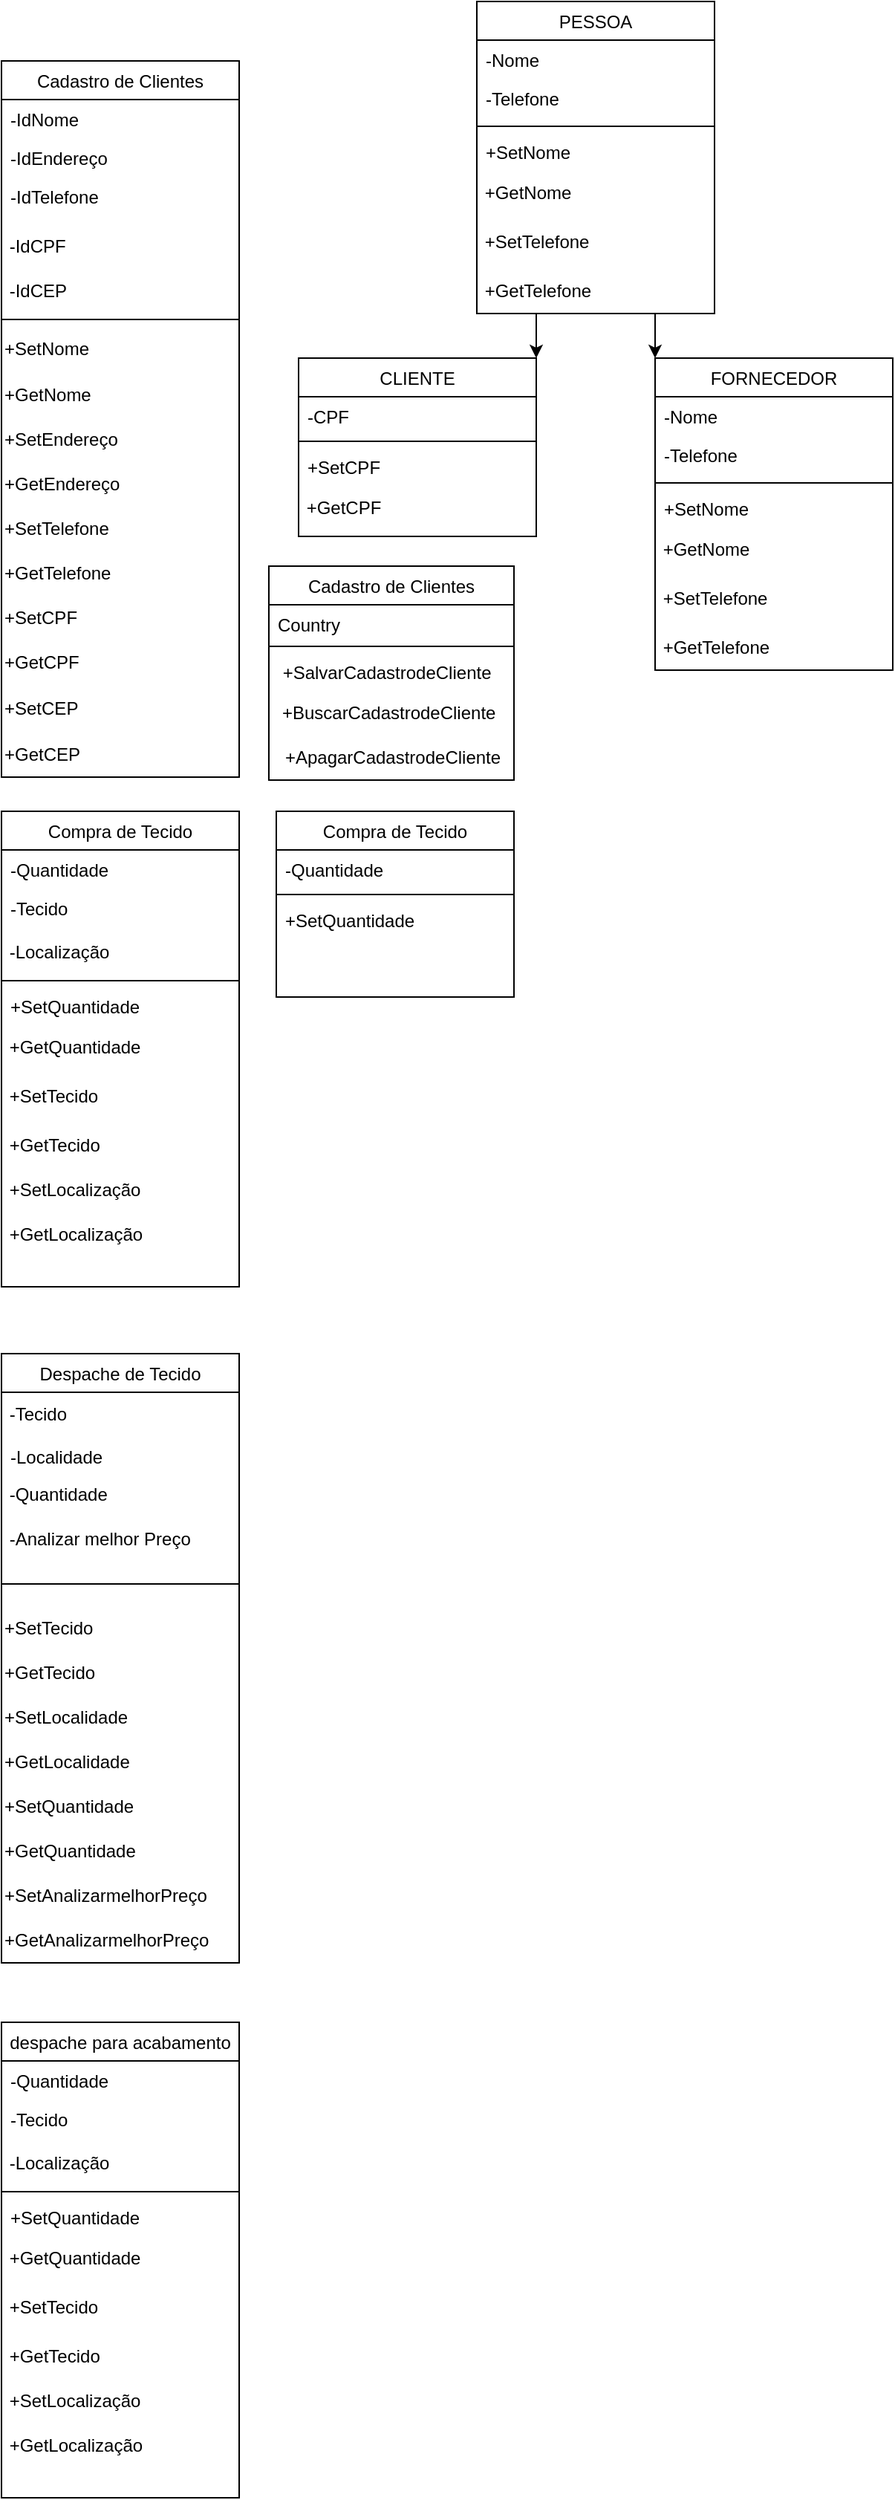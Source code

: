 <mxfile version="24.5.5" type="device">
  <diagram name="Página-1" id="66R1Y63IcwDj4s7t1qAx">
    <mxGraphModel dx="1434" dy="782" grid="1" gridSize="10" guides="1" tooltips="1" connect="1" arrows="1" fold="1" page="1" pageScale="1" pageWidth="827" pageHeight="1169" math="0" shadow="0">
      <root>
        <mxCell id="0" />
        <mxCell id="1" parent="0" />
        <mxCell id="_1VLT938DqR2A3AVk_09-1" value="Compra de Tecido" style="swimlane;fontStyle=0;align=center;verticalAlign=top;childLayout=stackLayout;horizontal=1;startSize=26;horizontalStack=0;resizeParent=1;resizeLast=0;collapsible=1;marginBottom=0;rounded=0;shadow=0;strokeWidth=1;" parent="1" vertex="1">
          <mxGeometry x="40" y="585" width="160" height="320" as="geometry">
            <mxRectangle x="130" y="380" width="160" height="26" as="alternateBounds" />
          </mxGeometry>
        </mxCell>
        <mxCell id="_1VLT938DqR2A3AVk_09-2" value="-Quantidade" style="text;align=left;verticalAlign=top;spacingLeft=4;spacingRight=4;overflow=hidden;rotatable=0;points=[[0,0.5],[1,0.5]];portConstraint=eastwest;" parent="_1VLT938DqR2A3AVk_09-1" vertex="1">
          <mxGeometry y="26" width="160" height="26" as="geometry" />
        </mxCell>
        <mxCell id="_1VLT938DqR2A3AVk_09-3" value="-Tecido" style="text;align=left;verticalAlign=top;spacingLeft=4;spacingRight=4;overflow=hidden;rotatable=0;points=[[0,0.5],[1,0.5]];portConstraint=eastwest;rounded=0;shadow=0;html=0;" parent="_1VLT938DqR2A3AVk_09-1" vertex="1">
          <mxGeometry y="52" width="160" height="28" as="geometry" />
        </mxCell>
        <mxCell id="_1VLT938DqR2A3AVk_09-4" value="&amp;nbsp;-Localização" style="text;html=1;align=left;verticalAlign=middle;whiteSpace=wrap;rounded=0;" parent="_1VLT938DqR2A3AVk_09-1" vertex="1">
          <mxGeometry y="80" width="160" height="30" as="geometry" />
        </mxCell>
        <mxCell id="_1VLT938DqR2A3AVk_09-5" value="" style="line;html=1;strokeWidth=1;align=left;verticalAlign=middle;spacingTop=-1;spacingLeft=3;spacingRight=3;rotatable=0;labelPosition=right;points=[];portConstraint=eastwest;" parent="_1VLT938DqR2A3AVk_09-1" vertex="1">
          <mxGeometry y="110" width="160" height="8" as="geometry" />
        </mxCell>
        <mxCell id="_1VLT938DqR2A3AVk_09-6" value="+SetQuantidade" style="text;align=left;verticalAlign=top;spacingLeft=4;spacingRight=4;overflow=hidden;rotatable=0;points=[[0,0.5],[1,0.5]];portConstraint=eastwest;" parent="_1VLT938DqR2A3AVk_09-1" vertex="1">
          <mxGeometry y="118" width="160" height="26" as="geometry" />
        </mxCell>
        <mxCell id="_1VLT938DqR2A3AVk_09-7" value="&amp;nbsp;+GetQuantidade" style="text;html=1;align=left;verticalAlign=middle;whiteSpace=wrap;rounded=0;" parent="_1VLT938DqR2A3AVk_09-1" vertex="1">
          <mxGeometry y="144" width="160" height="30" as="geometry" />
        </mxCell>
        <mxCell id="_1VLT938DqR2A3AVk_09-8" value="&amp;nbsp;+SetTecido" style="text;html=1;align=left;verticalAlign=middle;whiteSpace=wrap;rounded=0;" parent="_1VLT938DqR2A3AVk_09-1" vertex="1">
          <mxGeometry y="174" width="160" height="36" as="geometry" />
        </mxCell>
        <mxCell id="_1VLT938DqR2A3AVk_09-9" value="&amp;nbsp;+GetTecido" style="text;html=1;align=left;verticalAlign=middle;whiteSpace=wrap;rounded=0;" parent="_1VLT938DqR2A3AVk_09-1" vertex="1">
          <mxGeometry y="210" width="160" height="30" as="geometry" />
        </mxCell>
        <mxCell id="_1VLT938DqR2A3AVk_09-10" value="&amp;nbsp;+SetLocalização" style="text;html=1;align=left;verticalAlign=middle;whiteSpace=wrap;rounded=0;" parent="_1VLT938DqR2A3AVk_09-1" vertex="1">
          <mxGeometry y="240" width="160" height="30" as="geometry" />
        </mxCell>
        <mxCell id="_1VLT938DqR2A3AVk_09-11" value="&amp;nbsp;+GetLocalização" style="text;html=1;align=left;verticalAlign=middle;whiteSpace=wrap;rounded=0;" parent="_1VLT938DqR2A3AVk_09-1" vertex="1">
          <mxGeometry y="270" width="160" height="30" as="geometry" />
        </mxCell>
        <mxCell id="_1VLT938DqR2A3AVk_09-12" value="Despache de Tecido" style="swimlane;fontStyle=0;align=center;verticalAlign=top;childLayout=stackLayout;horizontal=1;startSize=26;horizontalStack=0;resizeParent=1;resizeLast=0;collapsible=1;marginBottom=0;rounded=0;shadow=0;strokeWidth=1;" parent="1" vertex="1">
          <mxGeometry x="40" y="950" width="160" height="410" as="geometry">
            <mxRectangle x="340" y="380" width="170" height="26" as="alternateBounds" />
          </mxGeometry>
        </mxCell>
        <mxCell id="_1VLT938DqR2A3AVk_09-13" value="&amp;nbsp;-Tecido" style="text;html=1;align=left;verticalAlign=middle;whiteSpace=wrap;rounded=0;" parent="_1VLT938DqR2A3AVk_09-12" vertex="1">
          <mxGeometry y="26" width="160" height="30" as="geometry" />
        </mxCell>
        <mxCell id="_1VLT938DqR2A3AVk_09-14" value="-Localidade" style="text;align=left;verticalAlign=top;spacingLeft=4;spacingRight=4;overflow=hidden;rotatable=0;points=[[0,0.5],[1,0.5]];portConstraint=eastwest;" parent="_1VLT938DqR2A3AVk_09-12" vertex="1">
          <mxGeometry y="56" width="160" height="24" as="geometry" />
        </mxCell>
        <mxCell id="_1VLT938DqR2A3AVk_09-15" value="&amp;nbsp;-Quantidade" style="text;html=1;align=left;verticalAlign=middle;whiteSpace=wrap;rounded=0;" parent="_1VLT938DqR2A3AVk_09-12" vertex="1">
          <mxGeometry y="80" width="160" height="30" as="geometry" />
        </mxCell>
        <mxCell id="_1VLT938DqR2A3AVk_09-16" value="&amp;nbsp;-Analizar melhor Preço" style="text;html=1;align=left;verticalAlign=middle;whiteSpace=wrap;rounded=0;" parent="_1VLT938DqR2A3AVk_09-12" vertex="1">
          <mxGeometry y="110" width="160" height="30" as="geometry" />
        </mxCell>
        <mxCell id="_1VLT938DqR2A3AVk_09-17" value="" style="line;html=1;strokeWidth=1;align=left;verticalAlign=middle;spacingTop=-1;spacingLeft=3;spacingRight=3;rotatable=0;labelPosition=right;points=[];portConstraint=eastwest;" parent="_1VLT938DqR2A3AVk_09-12" vertex="1">
          <mxGeometry y="140" width="160" height="30" as="geometry" />
        </mxCell>
        <mxCell id="MtZPz0ipIacqZEO0hWxU-63" value="+SetTecido" style="text;html=1;align=left;verticalAlign=middle;whiteSpace=wrap;rounded=0;" vertex="1" parent="_1VLT938DqR2A3AVk_09-12">
          <mxGeometry y="170" width="160" height="30" as="geometry" />
        </mxCell>
        <mxCell id="MtZPz0ipIacqZEO0hWxU-64" value="+GetTecido" style="text;html=1;align=left;verticalAlign=middle;whiteSpace=wrap;rounded=0;" vertex="1" parent="_1VLT938DqR2A3AVk_09-12">
          <mxGeometry y="200" width="160" height="30" as="geometry" />
        </mxCell>
        <mxCell id="MtZPz0ipIacqZEO0hWxU-65" value="+SetLocalidade" style="text;html=1;align=left;verticalAlign=middle;whiteSpace=wrap;rounded=0;" vertex="1" parent="_1VLT938DqR2A3AVk_09-12">
          <mxGeometry y="230" width="160" height="30" as="geometry" />
        </mxCell>
        <mxCell id="MtZPz0ipIacqZEO0hWxU-66" value="+GetLocalidade" style="text;html=1;align=left;verticalAlign=middle;whiteSpace=wrap;rounded=0;" vertex="1" parent="_1VLT938DqR2A3AVk_09-12">
          <mxGeometry y="260" width="160" height="30" as="geometry" />
        </mxCell>
        <mxCell id="MtZPz0ipIacqZEO0hWxU-67" value="+SetQuantidade" style="text;html=1;align=left;verticalAlign=middle;whiteSpace=wrap;rounded=0;" vertex="1" parent="_1VLT938DqR2A3AVk_09-12">
          <mxGeometry y="290" width="160" height="30" as="geometry" />
        </mxCell>
        <mxCell id="MtZPz0ipIacqZEO0hWxU-68" value="+GetQuantidade" style="text;html=1;align=left;verticalAlign=middle;whiteSpace=wrap;rounded=0;" vertex="1" parent="_1VLT938DqR2A3AVk_09-12">
          <mxGeometry y="320" width="160" height="30" as="geometry" />
        </mxCell>
        <mxCell id="MtZPz0ipIacqZEO0hWxU-69" value="+SetAnalizarmelhorPreço" style="text;html=1;align=left;verticalAlign=middle;whiteSpace=wrap;rounded=0;" vertex="1" parent="_1VLT938DqR2A3AVk_09-12">
          <mxGeometry y="350" width="160" height="30" as="geometry" />
        </mxCell>
        <mxCell id="MtZPz0ipIacqZEO0hWxU-70" value="+GetAnalizarmelhorPreço" style="text;html=1;align=left;verticalAlign=middle;whiteSpace=wrap;rounded=0;" vertex="1" parent="_1VLT938DqR2A3AVk_09-12">
          <mxGeometry y="380" width="160" height="30" as="geometry" />
        </mxCell>
        <mxCell id="_1VLT938DqR2A3AVk_09-18" value="Cadastro de Clientes" style="swimlane;fontStyle=0;align=center;verticalAlign=top;childLayout=stackLayout;horizontal=1;startSize=26;horizontalStack=0;resizeParent=1;resizeLast=0;collapsible=1;marginBottom=0;rounded=0;shadow=0;strokeWidth=1;" parent="1" vertex="1">
          <mxGeometry x="220" y="420" width="165" height="144" as="geometry">
            <mxRectangle x="550" y="140" width="160" height="26" as="alternateBounds" />
          </mxGeometry>
        </mxCell>
        <mxCell id="_1VLT938DqR2A3AVk_09-19" value="Country" style="text;align=left;verticalAlign=top;spacingLeft=4;spacingRight=4;overflow=hidden;rotatable=0;points=[[0,0.5],[1,0.5]];portConstraint=eastwest;rounded=0;shadow=0;html=0;" parent="_1VLT938DqR2A3AVk_09-18" vertex="1">
          <mxGeometry y="26" width="165" height="24" as="geometry" />
        </mxCell>
        <mxCell id="_1VLT938DqR2A3AVk_09-20" value="" style="line;html=1;strokeWidth=1;align=left;verticalAlign=middle;spacingTop=-1;spacingLeft=3;spacingRight=3;rotatable=0;labelPosition=right;points=[];portConstraint=eastwest;" parent="_1VLT938DqR2A3AVk_09-18" vertex="1">
          <mxGeometry y="50" width="165" height="8" as="geometry" />
        </mxCell>
        <mxCell id="_1VLT938DqR2A3AVk_09-21" value=" +SalvarCadastrodeCliente" style="text;align=left;verticalAlign=top;spacingLeft=4;spacingRight=4;overflow=hidden;rotatable=0;points=[[0,0.5],[1,0.5]];portConstraint=eastwest;" parent="_1VLT938DqR2A3AVk_09-18" vertex="1">
          <mxGeometry y="58" width="165" height="26" as="geometry" />
        </mxCell>
        <mxCell id="_1VLT938DqR2A3AVk_09-22" value="+BuscarCadastrodeCliente&amp;nbsp;" style="text;html=1;align=center;verticalAlign=middle;whiteSpace=wrap;rounded=0;" parent="_1VLT938DqR2A3AVk_09-18" vertex="1">
          <mxGeometry y="84" width="165" height="30" as="geometry" />
        </mxCell>
        <mxCell id="_1VLT938DqR2A3AVk_09-23" value="+ApagarCadastrodeCliente" style="text;html=1;align=center;verticalAlign=middle;resizable=0;points=[];autosize=1;strokeColor=none;fillColor=none;" parent="_1VLT938DqR2A3AVk_09-18" vertex="1">
          <mxGeometry y="114" width="165" height="30" as="geometry" />
        </mxCell>
        <mxCell id="_1VLT938DqR2A3AVk_09-24" value="Cadastro de Clientes" style="swimlane;fontStyle=0;align=center;verticalAlign=top;childLayout=stackLayout;horizontal=1;startSize=26;horizontalStack=0;resizeParent=1;resizeLast=0;collapsible=1;marginBottom=0;rounded=0;shadow=0;strokeWidth=1;" parent="1" vertex="1">
          <mxGeometry x="40" y="80" width="160" height="482" as="geometry">
            <mxRectangle x="550" y="140" width="160" height="26" as="alternateBounds" />
          </mxGeometry>
        </mxCell>
        <mxCell id="_1VLT938DqR2A3AVk_09-25" value="-IdNome" style="text;align=left;verticalAlign=top;spacingLeft=4;spacingRight=4;overflow=hidden;rotatable=0;points=[[0,0.5],[1,0.5]];portConstraint=eastwest;" parent="_1VLT938DqR2A3AVk_09-24" vertex="1">
          <mxGeometry y="26" width="160" height="26" as="geometry" />
        </mxCell>
        <mxCell id="_1VLT938DqR2A3AVk_09-26" value="-IdEndereço" style="text;align=left;verticalAlign=top;spacingLeft=4;spacingRight=4;overflow=hidden;rotatable=0;points=[[0,0.5],[1,0.5]];portConstraint=eastwest;rounded=0;shadow=0;html=0;" parent="_1VLT938DqR2A3AVk_09-24" vertex="1">
          <mxGeometry y="52" width="160" height="26" as="geometry" />
        </mxCell>
        <mxCell id="_1VLT938DqR2A3AVk_09-27" value="-IdTelefone" style="text;align=left;verticalAlign=top;spacingLeft=4;spacingRight=4;overflow=hidden;rotatable=0;points=[[0,0.5],[1,0.5]];portConstraint=eastwest;rounded=0;shadow=0;html=0;" parent="_1VLT938DqR2A3AVk_09-24" vertex="1">
          <mxGeometry y="78" width="160" height="32" as="geometry" />
        </mxCell>
        <mxCell id="_1VLT938DqR2A3AVk_09-28" value="&lt;div style=&quot;&quot;&gt;&lt;span style=&quot;background-color: initial;&quot;&gt;&amp;nbsp;-IdCPF&lt;/span&gt;&lt;/div&gt;" style="text;html=1;align=left;verticalAlign=middle;whiteSpace=wrap;rounded=0;" parent="_1VLT938DqR2A3AVk_09-24" vertex="1">
          <mxGeometry y="110" width="160" height="30" as="geometry" />
        </mxCell>
        <mxCell id="_1VLT938DqR2A3AVk_09-29" value="&amp;nbsp;-IdCEP" style="text;html=1;align=left;verticalAlign=middle;whiteSpace=wrap;rounded=0;" parent="_1VLT938DqR2A3AVk_09-24" vertex="1">
          <mxGeometry y="140" width="160" height="30" as="geometry" />
        </mxCell>
        <mxCell id="_1VLT938DqR2A3AVk_09-30" value="" style="line;html=1;strokeWidth=1;align=left;verticalAlign=middle;spacingTop=-1;spacingLeft=3;spacingRight=3;rotatable=0;labelPosition=right;points=[];portConstraint=eastwest;" parent="_1VLT938DqR2A3AVk_09-24" vertex="1">
          <mxGeometry y="170" width="160" height="8" as="geometry" />
        </mxCell>
        <mxCell id="_1VLT938DqR2A3AVk_09-31" value="+SetNome" style="text;html=1;align=left;verticalAlign=middle;whiteSpace=wrap;rounded=0;" parent="_1VLT938DqR2A3AVk_09-24" vertex="1">
          <mxGeometry y="178" width="160" height="32" as="geometry" />
        </mxCell>
        <mxCell id="_1VLT938DqR2A3AVk_09-32" value="+GetNome" style="text;html=1;align=left;verticalAlign=middle;whiteSpace=wrap;rounded=0;" parent="_1VLT938DqR2A3AVk_09-24" vertex="1">
          <mxGeometry y="210" width="160" height="30" as="geometry" />
        </mxCell>
        <mxCell id="_1VLT938DqR2A3AVk_09-33" value="+SetEndereço" style="text;html=1;align=left;verticalAlign=middle;whiteSpace=wrap;rounded=0;" parent="_1VLT938DqR2A3AVk_09-24" vertex="1">
          <mxGeometry y="240" width="160" height="30" as="geometry" />
        </mxCell>
        <mxCell id="_1VLT938DqR2A3AVk_09-34" value="+GetEndereço" style="text;html=1;align=left;verticalAlign=middle;whiteSpace=wrap;rounded=0;" parent="_1VLT938DqR2A3AVk_09-24" vertex="1">
          <mxGeometry y="270" width="160" height="30" as="geometry" />
        </mxCell>
        <mxCell id="_1VLT938DqR2A3AVk_09-35" value="+SetTelefone" style="text;html=1;align=left;verticalAlign=middle;whiteSpace=wrap;rounded=0;" parent="_1VLT938DqR2A3AVk_09-24" vertex="1">
          <mxGeometry y="300" width="160" height="30" as="geometry" />
        </mxCell>
        <mxCell id="_1VLT938DqR2A3AVk_09-36" value="+GetTelefone" style="text;html=1;align=left;verticalAlign=middle;whiteSpace=wrap;rounded=0;" parent="_1VLT938DqR2A3AVk_09-24" vertex="1">
          <mxGeometry y="330" width="160" height="30" as="geometry" />
        </mxCell>
        <mxCell id="_1VLT938DqR2A3AVk_09-37" value="+SetCPF" style="text;html=1;align=left;verticalAlign=middle;whiteSpace=wrap;rounded=0;" parent="_1VLT938DqR2A3AVk_09-24" vertex="1">
          <mxGeometry y="360" width="160" height="30" as="geometry" />
        </mxCell>
        <mxCell id="_1VLT938DqR2A3AVk_09-38" value="+GetCPF" style="text;html=1;align=left;verticalAlign=middle;whiteSpace=wrap;rounded=0;" parent="_1VLT938DqR2A3AVk_09-24" vertex="1">
          <mxGeometry y="390" width="160" height="30" as="geometry" />
        </mxCell>
        <mxCell id="_1VLT938DqR2A3AVk_09-39" value="+SetCEP" style="text;html=1;align=left;verticalAlign=middle;whiteSpace=wrap;rounded=0;" parent="_1VLT938DqR2A3AVk_09-24" vertex="1">
          <mxGeometry y="420" width="160" height="32" as="geometry" />
        </mxCell>
        <mxCell id="_1VLT938DqR2A3AVk_09-40" value="+GetCEP" style="text;html=1;align=left;verticalAlign=middle;whiteSpace=wrap;rounded=0;" parent="_1VLT938DqR2A3AVk_09-24" vertex="1">
          <mxGeometry y="452" width="160" height="30" as="geometry" />
        </mxCell>
        <mxCell id="MtZPz0ipIacqZEO0hWxU-2" value="PESSOA" style="swimlane;fontStyle=0;align=center;verticalAlign=top;childLayout=stackLayout;horizontal=1;startSize=26;horizontalStack=0;resizeParent=1;resizeLast=0;collapsible=1;marginBottom=0;rounded=0;shadow=0;strokeWidth=1;" vertex="1" parent="1">
          <mxGeometry x="360" y="40" width="160" height="210" as="geometry">
            <mxRectangle x="130" y="380" width="160" height="26" as="alternateBounds" />
          </mxGeometry>
        </mxCell>
        <mxCell id="MtZPz0ipIacqZEO0hWxU-3" value="-Nome" style="text;align=left;verticalAlign=top;spacingLeft=4;spacingRight=4;overflow=hidden;rotatable=0;points=[[0,0.5],[1,0.5]];portConstraint=eastwest;" vertex="1" parent="MtZPz0ipIacqZEO0hWxU-2">
          <mxGeometry y="26" width="160" height="26" as="geometry" />
        </mxCell>
        <mxCell id="MtZPz0ipIacqZEO0hWxU-4" value="-Telefone" style="text;align=left;verticalAlign=top;spacingLeft=4;spacingRight=4;overflow=hidden;rotatable=0;points=[[0,0.5],[1,0.5]];portConstraint=eastwest;rounded=0;shadow=0;html=0;" vertex="1" parent="MtZPz0ipIacqZEO0hWxU-2">
          <mxGeometry y="52" width="160" height="28" as="geometry" />
        </mxCell>
        <mxCell id="MtZPz0ipIacqZEO0hWxU-6" value="" style="line;html=1;strokeWidth=1;align=left;verticalAlign=middle;spacingTop=-1;spacingLeft=3;spacingRight=3;rotatable=0;labelPosition=right;points=[];portConstraint=eastwest;" vertex="1" parent="MtZPz0ipIacqZEO0hWxU-2">
          <mxGeometry y="80" width="160" height="8" as="geometry" />
        </mxCell>
        <mxCell id="MtZPz0ipIacqZEO0hWxU-7" value="+SetNome" style="text;align=left;verticalAlign=top;spacingLeft=4;spacingRight=4;overflow=hidden;rotatable=0;points=[[0,0.5],[1,0.5]];portConstraint=eastwest;" vertex="1" parent="MtZPz0ipIacqZEO0hWxU-2">
          <mxGeometry y="88" width="160" height="26" as="geometry" />
        </mxCell>
        <mxCell id="MtZPz0ipIacqZEO0hWxU-8" value="&amp;nbsp;+GetNome" style="text;html=1;align=left;verticalAlign=middle;whiteSpace=wrap;rounded=0;" vertex="1" parent="MtZPz0ipIacqZEO0hWxU-2">
          <mxGeometry y="114" width="160" height="30" as="geometry" />
        </mxCell>
        <mxCell id="MtZPz0ipIacqZEO0hWxU-9" value="&amp;nbsp;+SetTelefone" style="text;html=1;align=left;verticalAlign=middle;whiteSpace=wrap;rounded=0;" vertex="1" parent="MtZPz0ipIacqZEO0hWxU-2">
          <mxGeometry y="144" width="160" height="36" as="geometry" />
        </mxCell>
        <mxCell id="MtZPz0ipIacqZEO0hWxU-10" value="&amp;nbsp;+GetTelefone" style="text;html=1;align=left;verticalAlign=middle;whiteSpace=wrap;rounded=0;" vertex="1" parent="MtZPz0ipIacqZEO0hWxU-2">
          <mxGeometry y="180" width="160" height="30" as="geometry" />
        </mxCell>
        <mxCell id="MtZPz0ipIacqZEO0hWxU-21" value="CLIENTE" style="swimlane;fontStyle=0;align=center;verticalAlign=top;childLayout=stackLayout;horizontal=1;startSize=26;horizontalStack=0;resizeParent=1;resizeLast=0;collapsible=1;marginBottom=0;rounded=0;shadow=0;strokeWidth=1;" vertex="1" parent="1">
          <mxGeometry x="240" y="280" width="160" height="120" as="geometry">
            <mxRectangle x="130" y="380" width="160" height="26" as="alternateBounds" />
          </mxGeometry>
        </mxCell>
        <mxCell id="MtZPz0ipIacqZEO0hWxU-22" value="-CPF" style="text;align=left;verticalAlign=top;spacingLeft=4;spacingRight=4;overflow=hidden;rotatable=0;points=[[0,0.5],[1,0.5]];portConstraint=eastwest;" vertex="1" parent="MtZPz0ipIacqZEO0hWxU-21">
          <mxGeometry y="26" width="160" height="26" as="geometry" />
        </mxCell>
        <mxCell id="MtZPz0ipIacqZEO0hWxU-24" value="" style="line;html=1;strokeWidth=1;align=left;verticalAlign=middle;spacingTop=-1;spacingLeft=3;spacingRight=3;rotatable=0;labelPosition=right;points=[];portConstraint=eastwest;" vertex="1" parent="MtZPz0ipIacqZEO0hWxU-21">
          <mxGeometry y="52" width="160" height="8" as="geometry" />
        </mxCell>
        <mxCell id="MtZPz0ipIacqZEO0hWxU-25" value="+SetCPF" style="text;align=left;verticalAlign=top;spacingLeft=4;spacingRight=4;overflow=hidden;rotatable=0;points=[[0,0.5],[1,0.5]];portConstraint=eastwest;" vertex="1" parent="MtZPz0ipIacqZEO0hWxU-21">
          <mxGeometry y="60" width="160" height="26" as="geometry" />
        </mxCell>
        <mxCell id="MtZPz0ipIacqZEO0hWxU-26" value="&amp;nbsp;+GetCPF" style="text;html=1;align=left;verticalAlign=middle;whiteSpace=wrap;rounded=0;" vertex="1" parent="MtZPz0ipIacqZEO0hWxU-21">
          <mxGeometry y="86" width="160" height="30" as="geometry" />
        </mxCell>
        <mxCell id="MtZPz0ipIacqZEO0hWxU-29" value="FORNECEDOR" style="swimlane;fontStyle=0;align=center;verticalAlign=top;childLayout=stackLayout;horizontal=1;startSize=26;horizontalStack=0;resizeParent=1;resizeLast=0;collapsible=1;marginBottom=0;rounded=0;shadow=0;strokeWidth=1;" vertex="1" parent="1">
          <mxGeometry x="480" y="280" width="160" height="210" as="geometry">
            <mxRectangle x="130" y="380" width="160" height="26" as="alternateBounds" />
          </mxGeometry>
        </mxCell>
        <mxCell id="MtZPz0ipIacqZEO0hWxU-30" value="-Nome" style="text;align=left;verticalAlign=top;spacingLeft=4;spacingRight=4;overflow=hidden;rotatable=0;points=[[0,0.5],[1,0.5]];portConstraint=eastwest;" vertex="1" parent="MtZPz0ipIacqZEO0hWxU-29">
          <mxGeometry y="26" width="160" height="26" as="geometry" />
        </mxCell>
        <mxCell id="MtZPz0ipIacqZEO0hWxU-31" value="-Telefone" style="text;align=left;verticalAlign=top;spacingLeft=4;spacingRight=4;overflow=hidden;rotatable=0;points=[[0,0.5],[1,0.5]];portConstraint=eastwest;rounded=0;shadow=0;html=0;" vertex="1" parent="MtZPz0ipIacqZEO0hWxU-29">
          <mxGeometry y="52" width="160" height="28" as="geometry" />
        </mxCell>
        <mxCell id="MtZPz0ipIacqZEO0hWxU-32" value="" style="line;html=1;strokeWidth=1;align=left;verticalAlign=middle;spacingTop=-1;spacingLeft=3;spacingRight=3;rotatable=0;labelPosition=right;points=[];portConstraint=eastwest;" vertex="1" parent="MtZPz0ipIacqZEO0hWxU-29">
          <mxGeometry y="80" width="160" height="8" as="geometry" />
        </mxCell>
        <mxCell id="MtZPz0ipIacqZEO0hWxU-33" value="+SetNome" style="text;align=left;verticalAlign=top;spacingLeft=4;spacingRight=4;overflow=hidden;rotatable=0;points=[[0,0.5],[1,0.5]];portConstraint=eastwest;" vertex="1" parent="MtZPz0ipIacqZEO0hWxU-29">
          <mxGeometry y="88" width="160" height="26" as="geometry" />
        </mxCell>
        <mxCell id="MtZPz0ipIacqZEO0hWxU-34" value="&amp;nbsp;+GetNome" style="text;html=1;align=left;verticalAlign=middle;whiteSpace=wrap;rounded=0;" vertex="1" parent="MtZPz0ipIacqZEO0hWxU-29">
          <mxGeometry y="114" width="160" height="30" as="geometry" />
        </mxCell>
        <mxCell id="MtZPz0ipIacqZEO0hWxU-35" value="&amp;nbsp;+SetTelefone" style="text;html=1;align=left;verticalAlign=middle;whiteSpace=wrap;rounded=0;" vertex="1" parent="MtZPz0ipIacqZEO0hWxU-29">
          <mxGeometry y="144" width="160" height="36" as="geometry" />
        </mxCell>
        <mxCell id="MtZPz0ipIacqZEO0hWxU-36" value="&amp;nbsp;+GetTelefone" style="text;html=1;align=left;verticalAlign=middle;whiteSpace=wrap;rounded=0;" vertex="1" parent="MtZPz0ipIacqZEO0hWxU-29">
          <mxGeometry y="180" width="160" height="30" as="geometry" />
        </mxCell>
        <mxCell id="MtZPz0ipIacqZEO0hWxU-38" style="edgeStyle=orthogonalEdgeStyle;rounded=0;orthogonalLoop=1;jettySize=auto;html=1;exitX=0.25;exitY=1;exitDx=0;exitDy=0;entryX=1;entryY=0;entryDx=0;entryDy=0;" edge="1" parent="1" source="MtZPz0ipIacqZEO0hWxU-10" target="MtZPz0ipIacqZEO0hWxU-21">
          <mxGeometry relative="1" as="geometry" />
        </mxCell>
        <mxCell id="MtZPz0ipIacqZEO0hWxU-39" style="edgeStyle=orthogonalEdgeStyle;rounded=0;orthogonalLoop=1;jettySize=auto;html=1;exitX=0.75;exitY=1;exitDx=0;exitDy=0;entryX=0;entryY=0;entryDx=0;entryDy=0;" edge="1" parent="1" source="MtZPz0ipIacqZEO0hWxU-10" target="MtZPz0ipIacqZEO0hWxU-29">
          <mxGeometry relative="1" as="geometry" />
        </mxCell>
        <mxCell id="MtZPz0ipIacqZEO0hWxU-40" value="despache para acabamento" style="swimlane;fontStyle=0;align=center;verticalAlign=top;childLayout=stackLayout;horizontal=1;startSize=26;horizontalStack=0;resizeParent=1;resizeLast=0;collapsible=1;marginBottom=0;rounded=0;shadow=0;strokeWidth=1;" vertex="1" parent="1">
          <mxGeometry x="40" y="1400" width="160" height="320" as="geometry">
            <mxRectangle x="130" y="380" width="160" height="26" as="alternateBounds" />
          </mxGeometry>
        </mxCell>
        <mxCell id="MtZPz0ipIacqZEO0hWxU-41" value="-Quantidade" style="text;align=left;verticalAlign=top;spacingLeft=4;spacingRight=4;overflow=hidden;rotatable=0;points=[[0,0.5],[1,0.5]];portConstraint=eastwest;" vertex="1" parent="MtZPz0ipIacqZEO0hWxU-40">
          <mxGeometry y="26" width="160" height="26" as="geometry" />
        </mxCell>
        <mxCell id="MtZPz0ipIacqZEO0hWxU-42" value="-Tecido" style="text;align=left;verticalAlign=top;spacingLeft=4;spacingRight=4;overflow=hidden;rotatable=0;points=[[0,0.5],[1,0.5]];portConstraint=eastwest;rounded=0;shadow=0;html=0;" vertex="1" parent="MtZPz0ipIacqZEO0hWxU-40">
          <mxGeometry y="52" width="160" height="28" as="geometry" />
        </mxCell>
        <mxCell id="MtZPz0ipIacqZEO0hWxU-43" value="&amp;nbsp;-Localização" style="text;html=1;align=left;verticalAlign=middle;whiteSpace=wrap;rounded=0;" vertex="1" parent="MtZPz0ipIacqZEO0hWxU-40">
          <mxGeometry y="80" width="160" height="30" as="geometry" />
        </mxCell>
        <mxCell id="MtZPz0ipIacqZEO0hWxU-44" value="" style="line;html=1;strokeWidth=1;align=left;verticalAlign=middle;spacingTop=-1;spacingLeft=3;spacingRight=3;rotatable=0;labelPosition=right;points=[];portConstraint=eastwest;" vertex="1" parent="MtZPz0ipIacqZEO0hWxU-40">
          <mxGeometry y="110" width="160" height="8" as="geometry" />
        </mxCell>
        <mxCell id="MtZPz0ipIacqZEO0hWxU-45" value="+SetQuantidade" style="text;align=left;verticalAlign=top;spacingLeft=4;spacingRight=4;overflow=hidden;rotatable=0;points=[[0,0.5],[1,0.5]];portConstraint=eastwest;" vertex="1" parent="MtZPz0ipIacqZEO0hWxU-40">
          <mxGeometry y="118" width="160" height="26" as="geometry" />
        </mxCell>
        <mxCell id="MtZPz0ipIacqZEO0hWxU-46" value="&amp;nbsp;+GetQuantidade" style="text;html=1;align=left;verticalAlign=middle;whiteSpace=wrap;rounded=0;" vertex="1" parent="MtZPz0ipIacqZEO0hWxU-40">
          <mxGeometry y="144" width="160" height="30" as="geometry" />
        </mxCell>
        <mxCell id="MtZPz0ipIacqZEO0hWxU-47" value="&amp;nbsp;+SetTecido" style="text;html=1;align=left;verticalAlign=middle;whiteSpace=wrap;rounded=0;" vertex="1" parent="MtZPz0ipIacqZEO0hWxU-40">
          <mxGeometry y="174" width="160" height="36" as="geometry" />
        </mxCell>
        <mxCell id="MtZPz0ipIacqZEO0hWxU-48" value="&amp;nbsp;+GetTecido" style="text;html=1;align=left;verticalAlign=middle;whiteSpace=wrap;rounded=0;" vertex="1" parent="MtZPz0ipIacqZEO0hWxU-40">
          <mxGeometry y="210" width="160" height="30" as="geometry" />
        </mxCell>
        <mxCell id="MtZPz0ipIacqZEO0hWxU-49" value="&amp;nbsp;+SetLocalização" style="text;html=1;align=left;verticalAlign=middle;whiteSpace=wrap;rounded=0;" vertex="1" parent="MtZPz0ipIacqZEO0hWxU-40">
          <mxGeometry y="240" width="160" height="30" as="geometry" />
        </mxCell>
        <mxCell id="MtZPz0ipIacqZEO0hWxU-50" value="&amp;nbsp;+GetLocalização" style="text;html=1;align=left;verticalAlign=middle;whiteSpace=wrap;rounded=0;" vertex="1" parent="MtZPz0ipIacqZEO0hWxU-40">
          <mxGeometry y="270" width="160" height="30" as="geometry" />
        </mxCell>
        <mxCell id="MtZPz0ipIacqZEO0hWxU-51" value="Compra de Tecido" style="swimlane;fontStyle=0;align=center;verticalAlign=top;childLayout=stackLayout;horizontal=1;startSize=26;horizontalStack=0;resizeParent=1;resizeLast=0;collapsible=1;marginBottom=0;rounded=0;shadow=0;strokeWidth=1;" vertex="1" parent="1">
          <mxGeometry x="225" y="585" width="160" height="125" as="geometry">
            <mxRectangle x="130" y="380" width="160" height="26" as="alternateBounds" />
          </mxGeometry>
        </mxCell>
        <mxCell id="MtZPz0ipIacqZEO0hWxU-52" value="-Quantidade" style="text;align=left;verticalAlign=top;spacingLeft=4;spacingRight=4;overflow=hidden;rotatable=0;points=[[0,0.5],[1,0.5]];portConstraint=eastwest;" vertex="1" parent="MtZPz0ipIacqZEO0hWxU-51">
          <mxGeometry y="26" width="160" height="26" as="geometry" />
        </mxCell>
        <mxCell id="MtZPz0ipIacqZEO0hWxU-55" value="" style="line;html=1;strokeWidth=1;align=left;verticalAlign=middle;spacingTop=-1;spacingLeft=3;spacingRight=3;rotatable=0;labelPosition=right;points=[];portConstraint=eastwest;" vertex="1" parent="MtZPz0ipIacqZEO0hWxU-51">
          <mxGeometry y="52" width="160" height="8" as="geometry" />
        </mxCell>
        <mxCell id="MtZPz0ipIacqZEO0hWxU-56" value="+SetQuantidade" style="text;align=left;verticalAlign=top;spacingLeft=4;spacingRight=4;overflow=hidden;rotatable=0;points=[[0,0.5],[1,0.5]];portConstraint=eastwest;" vertex="1" parent="MtZPz0ipIacqZEO0hWxU-51">
          <mxGeometry y="60" width="160" height="26" as="geometry" />
        </mxCell>
      </root>
    </mxGraphModel>
  </diagram>
</mxfile>
